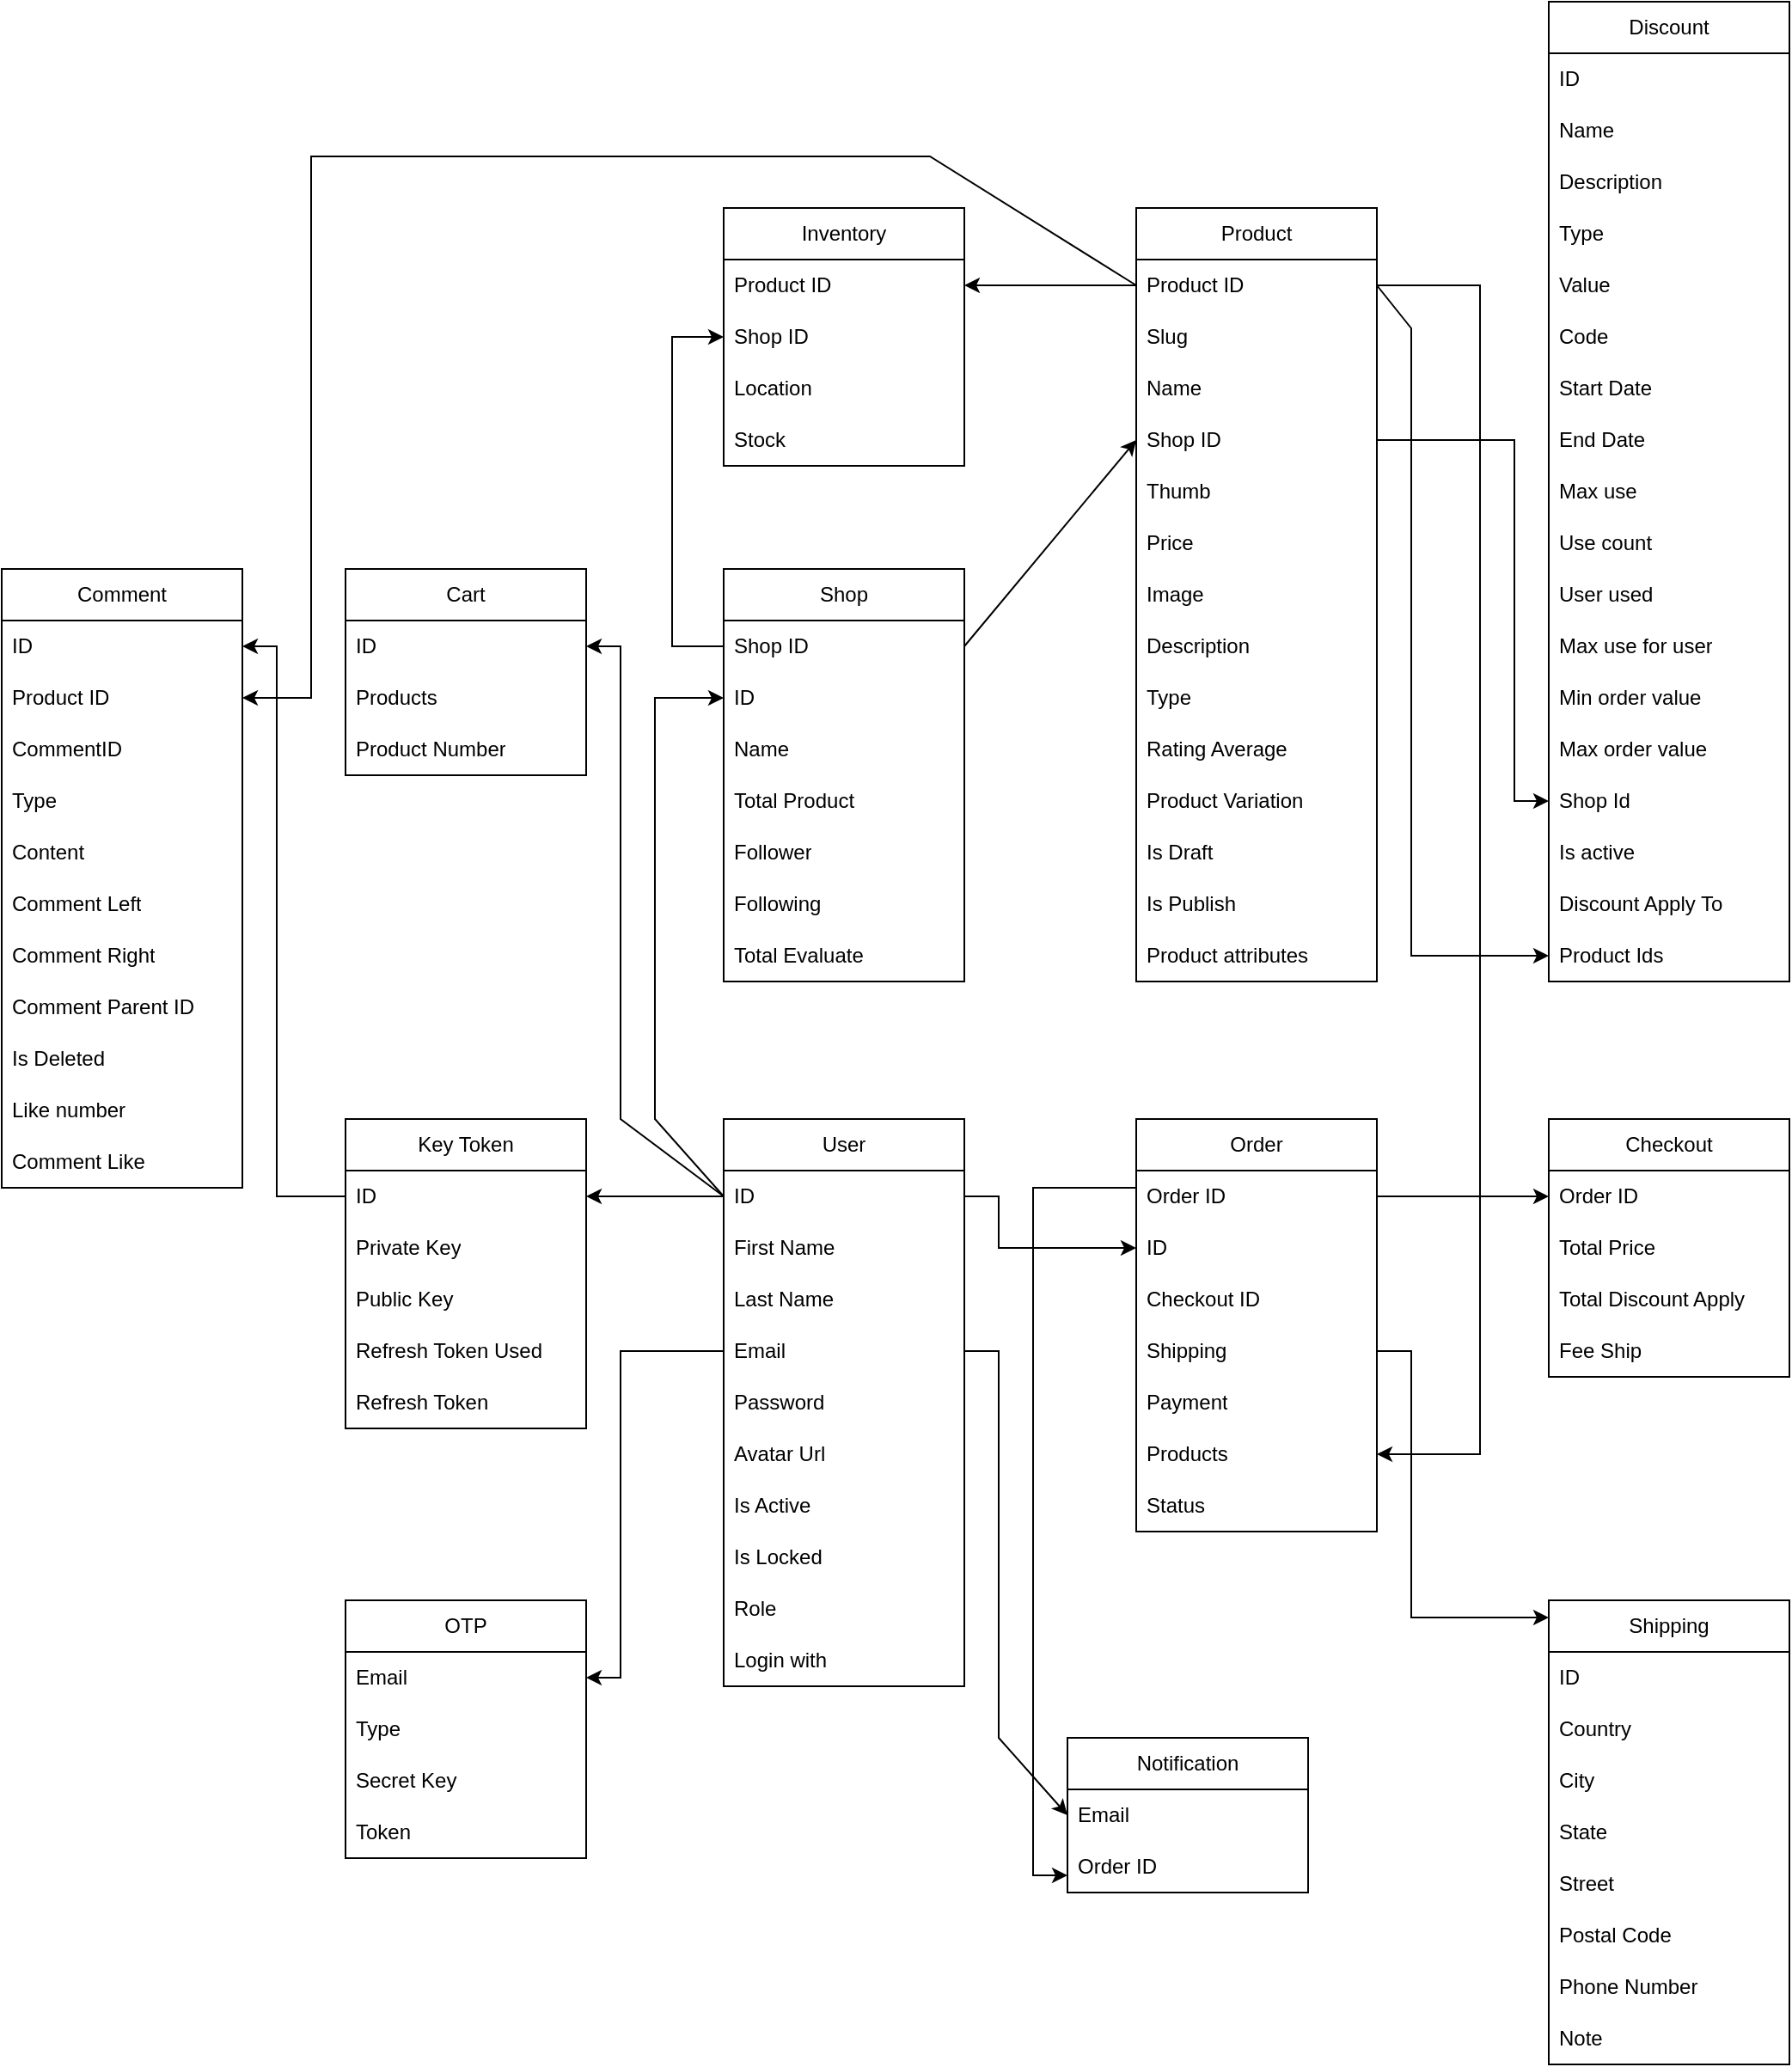 <mxfile version="21.6.9" type="github">
  <diagram name="Page-1" id="M_hGmnkSgsi9xznDHbb1">
    <mxGraphModel dx="1900" dy="1666" grid="1" gridSize="10" guides="1" tooltips="1" connect="1" arrows="1" fold="1" page="1" pageScale="1" pageWidth="850" pageHeight="1100" math="0" shadow="0">
      <root>
        <mxCell id="0" />
        <mxCell id="1" parent="0" />
        <mxCell id="zRqvdcfPMCtiTW_AI9Jo-5" value="User" style="swimlane;fontStyle=0;childLayout=stackLayout;horizontal=1;startSize=30;horizontalStack=0;resizeParent=1;resizeParentMax=0;resizeLast=0;collapsible=1;marginBottom=0;whiteSpace=wrap;html=1;" parent="1" vertex="1">
          <mxGeometry x="-400" y="40" width="140" height="330" as="geometry" />
        </mxCell>
        <mxCell id="zRqvdcfPMCtiTW_AI9Jo-6" value="ID" style="text;strokeColor=none;fillColor=none;align=left;verticalAlign=middle;spacingLeft=4;spacingRight=4;overflow=hidden;points=[[0,0.5],[1,0.5]];portConstraint=eastwest;rotatable=0;whiteSpace=wrap;html=1;" parent="zRqvdcfPMCtiTW_AI9Jo-5" vertex="1">
          <mxGeometry y="30" width="140" height="30" as="geometry" />
        </mxCell>
        <mxCell id="zRqvdcfPMCtiTW_AI9Jo-7" value="First Name" style="text;strokeColor=none;fillColor=none;align=left;verticalAlign=middle;spacingLeft=4;spacingRight=4;overflow=hidden;points=[[0,0.5],[1,0.5]];portConstraint=eastwest;rotatable=0;whiteSpace=wrap;html=1;" parent="zRqvdcfPMCtiTW_AI9Jo-5" vertex="1">
          <mxGeometry y="60" width="140" height="30" as="geometry" />
        </mxCell>
        <mxCell id="zRqvdcfPMCtiTW_AI9Jo-8" value="Last Name" style="text;strokeColor=none;fillColor=none;align=left;verticalAlign=middle;spacingLeft=4;spacingRight=4;overflow=hidden;points=[[0,0.5],[1,0.5]];portConstraint=eastwest;rotatable=0;whiteSpace=wrap;html=1;" parent="zRqvdcfPMCtiTW_AI9Jo-5" vertex="1">
          <mxGeometry y="90" width="140" height="30" as="geometry" />
        </mxCell>
        <mxCell id="zRqvdcfPMCtiTW_AI9Jo-9" value="Email" style="text;strokeColor=none;fillColor=none;align=left;verticalAlign=middle;spacingLeft=4;spacingRight=4;overflow=hidden;points=[[0,0.5],[1,0.5]];portConstraint=eastwest;rotatable=0;whiteSpace=wrap;html=1;" parent="zRqvdcfPMCtiTW_AI9Jo-5" vertex="1">
          <mxGeometry y="120" width="140" height="30" as="geometry" />
        </mxCell>
        <mxCell id="kxRxlLuLil_mMb2oelkj-1" value="Password" style="text;strokeColor=none;fillColor=none;align=left;verticalAlign=middle;spacingLeft=4;spacingRight=4;overflow=hidden;points=[[0,0.5],[1,0.5]];portConstraint=eastwest;rotatable=0;whiteSpace=wrap;html=1;" vertex="1" parent="zRqvdcfPMCtiTW_AI9Jo-5">
          <mxGeometry y="150" width="140" height="30" as="geometry" />
        </mxCell>
        <mxCell id="zRqvdcfPMCtiTW_AI9Jo-10" value="Avatar Url" style="text;strokeColor=none;fillColor=none;align=left;verticalAlign=middle;spacingLeft=4;spacingRight=4;overflow=hidden;points=[[0,0.5],[1,0.5]];portConstraint=eastwest;rotatable=0;whiteSpace=wrap;html=1;" parent="zRqvdcfPMCtiTW_AI9Jo-5" vertex="1">
          <mxGeometry y="180" width="140" height="30" as="geometry" />
        </mxCell>
        <mxCell id="zRqvdcfPMCtiTW_AI9Jo-11" value="Is Active" style="text;strokeColor=none;fillColor=none;align=left;verticalAlign=middle;spacingLeft=4;spacingRight=4;overflow=hidden;points=[[0,0.5],[1,0.5]];portConstraint=eastwest;rotatable=0;whiteSpace=wrap;html=1;" parent="zRqvdcfPMCtiTW_AI9Jo-5" vertex="1">
          <mxGeometry y="210" width="140" height="30" as="geometry" />
        </mxCell>
        <mxCell id="zRqvdcfPMCtiTW_AI9Jo-12" value="Is Locked" style="text;strokeColor=none;fillColor=none;align=left;verticalAlign=middle;spacingLeft=4;spacingRight=4;overflow=hidden;points=[[0,0.5],[1,0.5]];portConstraint=eastwest;rotatable=0;whiteSpace=wrap;html=1;" parent="zRqvdcfPMCtiTW_AI9Jo-5" vertex="1">
          <mxGeometry y="240" width="140" height="30" as="geometry" />
        </mxCell>
        <mxCell id="zRqvdcfPMCtiTW_AI9Jo-13" value="Role" style="text;strokeColor=none;fillColor=none;align=left;verticalAlign=middle;spacingLeft=4;spacingRight=4;overflow=hidden;points=[[0,0.5],[1,0.5]];portConstraint=eastwest;rotatable=0;whiteSpace=wrap;html=1;" parent="zRqvdcfPMCtiTW_AI9Jo-5" vertex="1">
          <mxGeometry y="270" width="140" height="30" as="geometry" />
        </mxCell>
        <mxCell id="zRqvdcfPMCtiTW_AI9Jo-14" value="Login with" style="text;strokeColor=none;fillColor=none;align=left;verticalAlign=middle;spacingLeft=4;spacingRight=4;overflow=hidden;points=[[0,0.5],[1,0.5]];portConstraint=eastwest;rotatable=0;whiteSpace=wrap;html=1;" parent="zRqvdcfPMCtiTW_AI9Jo-5" vertex="1">
          <mxGeometry y="300" width="140" height="30" as="geometry" />
        </mxCell>
        <mxCell id="zRqvdcfPMCtiTW_AI9Jo-16" value="Key Token" style="swimlane;fontStyle=0;childLayout=stackLayout;horizontal=1;startSize=30;horizontalStack=0;resizeParent=1;resizeParentMax=0;resizeLast=0;collapsible=1;marginBottom=0;whiteSpace=wrap;html=1;" parent="1" vertex="1">
          <mxGeometry x="-620" y="40" width="140" height="180" as="geometry" />
        </mxCell>
        <mxCell id="zRqvdcfPMCtiTW_AI9Jo-17" value="ID" style="text;strokeColor=none;fillColor=none;align=left;verticalAlign=middle;spacingLeft=4;spacingRight=4;overflow=hidden;points=[[0,0.5],[1,0.5]];portConstraint=eastwest;rotatable=0;whiteSpace=wrap;html=1;" parent="zRqvdcfPMCtiTW_AI9Jo-16" vertex="1">
          <mxGeometry y="30" width="140" height="30" as="geometry" />
        </mxCell>
        <mxCell id="zRqvdcfPMCtiTW_AI9Jo-18" value="Private Key" style="text;strokeColor=none;fillColor=none;align=left;verticalAlign=middle;spacingLeft=4;spacingRight=4;overflow=hidden;points=[[0,0.5],[1,0.5]];portConstraint=eastwest;rotatable=0;whiteSpace=wrap;html=1;" parent="zRqvdcfPMCtiTW_AI9Jo-16" vertex="1">
          <mxGeometry y="60" width="140" height="30" as="geometry" />
        </mxCell>
        <mxCell id="zRqvdcfPMCtiTW_AI9Jo-19" value="Public Key" style="text;strokeColor=none;fillColor=none;align=left;verticalAlign=middle;spacingLeft=4;spacingRight=4;overflow=hidden;points=[[0,0.5],[1,0.5]];portConstraint=eastwest;rotatable=0;whiteSpace=wrap;html=1;" parent="zRqvdcfPMCtiTW_AI9Jo-16" vertex="1">
          <mxGeometry y="90" width="140" height="30" as="geometry" />
        </mxCell>
        <mxCell id="zRqvdcfPMCtiTW_AI9Jo-20" value="Refresh Token Used" style="text;strokeColor=none;fillColor=none;align=left;verticalAlign=middle;spacingLeft=4;spacingRight=4;overflow=hidden;points=[[0,0.5],[1,0.5]];portConstraint=eastwest;rotatable=0;whiteSpace=wrap;html=1;" parent="zRqvdcfPMCtiTW_AI9Jo-16" vertex="1">
          <mxGeometry y="120" width="140" height="30" as="geometry" />
        </mxCell>
        <mxCell id="zRqvdcfPMCtiTW_AI9Jo-21" value="Refresh Token" style="text;strokeColor=none;fillColor=none;align=left;verticalAlign=middle;spacingLeft=4;spacingRight=4;overflow=hidden;points=[[0,0.5],[1,0.5]];portConstraint=eastwest;rotatable=0;whiteSpace=wrap;html=1;" parent="zRqvdcfPMCtiTW_AI9Jo-16" vertex="1">
          <mxGeometry y="150" width="140" height="30" as="geometry" />
        </mxCell>
        <mxCell id="zRqvdcfPMCtiTW_AI9Jo-22" value="OTP" style="swimlane;fontStyle=0;childLayout=stackLayout;horizontal=1;startSize=30;horizontalStack=0;resizeParent=1;resizeParentMax=0;resizeLast=0;collapsible=1;marginBottom=0;whiteSpace=wrap;html=1;" parent="1" vertex="1">
          <mxGeometry x="-620" y="320" width="140" height="150" as="geometry" />
        </mxCell>
        <mxCell id="zRqvdcfPMCtiTW_AI9Jo-23" value="Email" style="text;strokeColor=none;fillColor=none;align=left;verticalAlign=middle;spacingLeft=4;spacingRight=4;overflow=hidden;points=[[0,0.5],[1,0.5]];portConstraint=eastwest;rotatable=0;whiteSpace=wrap;html=1;" parent="zRqvdcfPMCtiTW_AI9Jo-22" vertex="1">
          <mxGeometry y="30" width="140" height="30" as="geometry" />
        </mxCell>
        <mxCell id="zRqvdcfPMCtiTW_AI9Jo-24" value="Type" style="text;strokeColor=none;fillColor=none;align=left;verticalAlign=middle;spacingLeft=4;spacingRight=4;overflow=hidden;points=[[0,0.5],[1,0.5]];portConstraint=eastwest;rotatable=0;whiteSpace=wrap;html=1;" parent="zRqvdcfPMCtiTW_AI9Jo-22" vertex="1">
          <mxGeometry y="60" width="140" height="30" as="geometry" />
        </mxCell>
        <mxCell id="zRqvdcfPMCtiTW_AI9Jo-25" value="Secret Key" style="text;strokeColor=none;fillColor=none;align=left;verticalAlign=middle;spacingLeft=4;spacingRight=4;overflow=hidden;points=[[0,0.5],[1,0.5]];portConstraint=eastwest;rotatable=0;whiteSpace=wrap;html=1;" parent="zRqvdcfPMCtiTW_AI9Jo-22" vertex="1">
          <mxGeometry y="90" width="140" height="30" as="geometry" />
        </mxCell>
        <mxCell id="zRqvdcfPMCtiTW_AI9Jo-26" value="Token" style="text;strokeColor=none;fillColor=none;align=left;verticalAlign=middle;spacingLeft=4;spacingRight=4;overflow=hidden;points=[[0,0.5],[1,0.5]];portConstraint=eastwest;rotatable=0;whiteSpace=wrap;html=1;" parent="zRqvdcfPMCtiTW_AI9Jo-22" vertex="1">
          <mxGeometry y="120" width="140" height="30" as="geometry" />
        </mxCell>
        <mxCell id="zRqvdcfPMCtiTW_AI9Jo-31" value="Shipping" style="swimlane;fontStyle=0;childLayout=stackLayout;horizontal=1;startSize=30;horizontalStack=0;resizeParent=1;resizeParentMax=0;resizeLast=0;collapsible=1;marginBottom=0;whiteSpace=wrap;html=1;" parent="1" vertex="1">
          <mxGeometry x="80" y="320" width="140" height="270" as="geometry" />
        </mxCell>
        <mxCell id="zRqvdcfPMCtiTW_AI9Jo-32" value="ID" style="text;strokeColor=none;fillColor=none;align=left;verticalAlign=middle;spacingLeft=4;spacingRight=4;overflow=hidden;points=[[0,0.5],[1,0.5]];portConstraint=eastwest;rotatable=0;whiteSpace=wrap;html=1;" parent="zRqvdcfPMCtiTW_AI9Jo-31" vertex="1">
          <mxGeometry y="30" width="140" height="30" as="geometry" />
        </mxCell>
        <mxCell id="zRqvdcfPMCtiTW_AI9Jo-33" value="Country" style="text;strokeColor=none;fillColor=none;align=left;verticalAlign=middle;spacingLeft=4;spacingRight=4;overflow=hidden;points=[[0,0.5],[1,0.5]];portConstraint=eastwest;rotatable=0;whiteSpace=wrap;html=1;" parent="zRqvdcfPMCtiTW_AI9Jo-31" vertex="1">
          <mxGeometry y="60" width="140" height="30" as="geometry" />
        </mxCell>
        <mxCell id="zRqvdcfPMCtiTW_AI9Jo-34" value="City" style="text;strokeColor=none;fillColor=none;align=left;verticalAlign=middle;spacingLeft=4;spacingRight=4;overflow=hidden;points=[[0,0.5],[1,0.5]];portConstraint=eastwest;rotatable=0;whiteSpace=wrap;html=1;" parent="zRqvdcfPMCtiTW_AI9Jo-31" vertex="1">
          <mxGeometry y="90" width="140" height="30" as="geometry" />
        </mxCell>
        <mxCell id="zRqvdcfPMCtiTW_AI9Jo-35" value="State" style="text;strokeColor=none;fillColor=none;align=left;verticalAlign=middle;spacingLeft=4;spacingRight=4;overflow=hidden;points=[[0,0.5],[1,0.5]];portConstraint=eastwest;rotatable=0;whiteSpace=wrap;html=1;" parent="zRqvdcfPMCtiTW_AI9Jo-31" vertex="1">
          <mxGeometry y="120" width="140" height="30" as="geometry" />
        </mxCell>
        <mxCell id="zRqvdcfPMCtiTW_AI9Jo-36" value="Street" style="text;strokeColor=none;fillColor=none;align=left;verticalAlign=middle;spacingLeft=4;spacingRight=4;overflow=hidden;points=[[0,0.5],[1,0.5]];portConstraint=eastwest;rotatable=0;whiteSpace=wrap;html=1;" parent="zRqvdcfPMCtiTW_AI9Jo-31" vertex="1">
          <mxGeometry y="150" width="140" height="30" as="geometry" />
        </mxCell>
        <mxCell id="zRqvdcfPMCtiTW_AI9Jo-37" value="Postal Code" style="text;strokeColor=none;fillColor=none;align=left;verticalAlign=middle;spacingLeft=4;spacingRight=4;overflow=hidden;points=[[0,0.5],[1,0.5]];portConstraint=eastwest;rotatable=0;whiteSpace=wrap;html=1;" parent="zRqvdcfPMCtiTW_AI9Jo-31" vertex="1">
          <mxGeometry y="180" width="140" height="30" as="geometry" />
        </mxCell>
        <mxCell id="o-g9ZmDXtPHxL7XBm5ao-34" value="Phone Number" style="text;strokeColor=none;fillColor=none;align=left;verticalAlign=middle;spacingLeft=4;spacingRight=4;overflow=hidden;points=[[0,0.5],[1,0.5]];portConstraint=eastwest;rotatable=0;whiteSpace=wrap;html=1;" parent="zRqvdcfPMCtiTW_AI9Jo-31" vertex="1">
          <mxGeometry y="210" width="140" height="30" as="geometry" />
        </mxCell>
        <mxCell id="o-g9ZmDXtPHxL7XBm5ao-35" value="Note" style="text;strokeColor=none;fillColor=none;align=left;verticalAlign=middle;spacingLeft=4;spacingRight=4;overflow=hidden;points=[[0,0.5],[1,0.5]];portConstraint=eastwest;rotatable=0;whiteSpace=wrap;html=1;" parent="zRqvdcfPMCtiTW_AI9Jo-31" vertex="1">
          <mxGeometry y="240" width="140" height="30" as="geometry" />
        </mxCell>
        <mxCell id="zRqvdcfPMCtiTW_AI9Jo-38" value="Product" style="swimlane;fontStyle=0;childLayout=stackLayout;horizontal=1;startSize=30;horizontalStack=0;resizeParent=1;resizeParentMax=0;resizeLast=0;collapsible=1;marginBottom=0;whiteSpace=wrap;html=1;" parent="1" vertex="1">
          <mxGeometry x="-160" y="-490" width="140" height="450" as="geometry" />
        </mxCell>
        <mxCell id="zRqvdcfPMCtiTW_AI9Jo-55" value="Product ID" style="text;strokeColor=none;fillColor=none;align=left;verticalAlign=middle;spacingLeft=4;spacingRight=4;overflow=hidden;points=[[0,0.5],[1,0.5]];portConstraint=eastwest;rotatable=0;whiteSpace=wrap;html=1;" parent="zRqvdcfPMCtiTW_AI9Jo-38" vertex="1">
          <mxGeometry y="30" width="140" height="30" as="geometry" />
        </mxCell>
        <mxCell id="zRqvdcfPMCtiTW_AI9Jo-41" value="Slug" style="text;strokeColor=none;fillColor=none;align=left;verticalAlign=middle;spacingLeft=4;spacingRight=4;overflow=hidden;points=[[0,0.5],[1,0.5]];portConstraint=eastwest;rotatable=0;whiteSpace=wrap;html=1;" parent="zRqvdcfPMCtiTW_AI9Jo-38" vertex="1">
          <mxGeometry y="60" width="140" height="30" as="geometry" />
        </mxCell>
        <mxCell id="zRqvdcfPMCtiTW_AI9Jo-39" value="Name" style="text;strokeColor=none;fillColor=none;align=left;verticalAlign=middle;spacingLeft=4;spacingRight=4;overflow=hidden;points=[[0,0.5],[1,0.5]];portConstraint=eastwest;rotatable=0;whiteSpace=wrap;html=1;" parent="zRqvdcfPMCtiTW_AI9Jo-38" vertex="1">
          <mxGeometry y="90" width="140" height="30" as="geometry" />
        </mxCell>
        <mxCell id="zRqvdcfPMCtiTW_AI9Jo-45" value="Shop ID" style="text;strokeColor=none;fillColor=none;align=left;verticalAlign=middle;spacingLeft=4;spacingRight=4;overflow=hidden;points=[[0,0.5],[1,0.5]];portConstraint=eastwest;rotatable=0;whiteSpace=wrap;html=1;" parent="zRqvdcfPMCtiTW_AI9Jo-38" vertex="1">
          <mxGeometry y="120" width="140" height="30" as="geometry" />
        </mxCell>
        <mxCell id="zRqvdcfPMCtiTW_AI9Jo-40" value="Thumb" style="text;strokeColor=none;fillColor=none;align=left;verticalAlign=middle;spacingLeft=4;spacingRight=4;overflow=hidden;points=[[0,0.5],[1,0.5]];portConstraint=eastwest;rotatable=0;whiteSpace=wrap;html=1;" parent="zRqvdcfPMCtiTW_AI9Jo-38" vertex="1">
          <mxGeometry y="150" width="140" height="30" as="geometry" />
        </mxCell>
        <mxCell id="zRqvdcfPMCtiTW_AI9Jo-43" value="Price" style="text;strokeColor=none;fillColor=none;align=left;verticalAlign=middle;spacingLeft=4;spacingRight=4;overflow=hidden;points=[[0,0.5],[1,0.5]];portConstraint=eastwest;rotatable=0;whiteSpace=wrap;html=1;" parent="zRqvdcfPMCtiTW_AI9Jo-38" vertex="1">
          <mxGeometry y="180" width="140" height="30" as="geometry" />
        </mxCell>
        <mxCell id="zRqvdcfPMCtiTW_AI9Jo-49" value="Image" style="text;strokeColor=none;fillColor=none;align=left;verticalAlign=middle;spacingLeft=4;spacingRight=4;overflow=hidden;points=[[0,0.5],[1,0.5]];portConstraint=eastwest;rotatable=0;whiteSpace=wrap;html=1;" parent="zRqvdcfPMCtiTW_AI9Jo-38" vertex="1">
          <mxGeometry y="210" width="140" height="30" as="geometry" />
        </mxCell>
        <mxCell id="zRqvdcfPMCtiTW_AI9Jo-42" value="Description" style="text;strokeColor=none;fillColor=none;align=left;verticalAlign=middle;spacingLeft=4;spacingRight=4;overflow=hidden;points=[[0,0.5],[1,0.5]];portConstraint=eastwest;rotatable=0;whiteSpace=wrap;html=1;" parent="zRqvdcfPMCtiTW_AI9Jo-38" vertex="1">
          <mxGeometry y="240" width="140" height="30" as="geometry" />
        </mxCell>
        <mxCell id="zRqvdcfPMCtiTW_AI9Jo-50" value="Type" style="text;strokeColor=none;fillColor=none;align=left;verticalAlign=middle;spacingLeft=4;spacingRight=4;overflow=hidden;points=[[0,0.5],[1,0.5]];portConstraint=eastwest;rotatable=0;whiteSpace=wrap;html=1;" parent="zRqvdcfPMCtiTW_AI9Jo-38" vertex="1">
          <mxGeometry y="270" width="140" height="30" as="geometry" />
        </mxCell>
        <mxCell id="zRqvdcfPMCtiTW_AI9Jo-44" value="Rating Average" style="text;strokeColor=none;fillColor=none;align=left;verticalAlign=middle;spacingLeft=4;spacingRight=4;overflow=hidden;points=[[0,0.5],[1,0.5]];portConstraint=eastwest;rotatable=0;whiteSpace=wrap;html=1;" parent="zRqvdcfPMCtiTW_AI9Jo-38" vertex="1">
          <mxGeometry y="300" width="140" height="30" as="geometry" />
        </mxCell>
        <mxCell id="zRqvdcfPMCtiTW_AI9Jo-46" value="Product Variation" style="text;strokeColor=none;fillColor=none;align=left;verticalAlign=middle;spacingLeft=4;spacingRight=4;overflow=hidden;points=[[0,0.5],[1,0.5]];portConstraint=eastwest;rotatable=0;whiteSpace=wrap;html=1;" parent="zRqvdcfPMCtiTW_AI9Jo-38" vertex="1">
          <mxGeometry y="330" width="140" height="30" as="geometry" />
        </mxCell>
        <mxCell id="zRqvdcfPMCtiTW_AI9Jo-47" value="Is Draft" style="text;strokeColor=none;fillColor=none;align=left;verticalAlign=middle;spacingLeft=4;spacingRight=4;overflow=hidden;points=[[0,0.5],[1,0.5]];portConstraint=eastwest;rotatable=0;whiteSpace=wrap;html=1;" parent="zRqvdcfPMCtiTW_AI9Jo-38" vertex="1">
          <mxGeometry y="360" width="140" height="30" as="geometry" />
        </mxCell>
        <mxCell id="zRqvdcfPMCtiTW_AI9Jo-48" value="Is Publish" style="text;strokeColor=none;fillColor=none;align=left;verticalAlign=middle;spacingLeft=4;spacingRight=4;overflow=hidden;points=[[0,0.5],[1,0.5]];portConstraint=eastwest;rotatable=0;whiteSpace=wrap;html=1;" parent="zRqvdcfPMCtiTW_AI9Jo-38" vertex="1">
          <mxGeometry y="390" width="140" height="30" as="geometry" />
        </mxCell>
        <mxCell id="zRqvdcfPMCtiTW_AI9Jo-71" value="Product attributes" style="text;strokeColor=none;fillColor=none;align=left;verticalAlign=middle;spacingLeft=4;spacingRight=4;overflow=hidden;points=[[0,0.5],[1,0.5]];portConstraint=eastwest;rotatable=0;whiteSpace=wrap;html=1;" parent="zRqvdcfPMCtiTW_AI9Jo-38" vertex="1">
          <mxGeometry y="420" width="140" height="30" as="geometry" />
        </mxCell>
        <mxCell id="zRqvdcfPMCtiTW_AI9Jo-51" value="Discount" style="swimlane;fontStyle=0;childLayout=stackLayout;horizontal=1;startSize=30;horizontalStack=0;resizeParent=1;resizeParentMax=0;resizeLast=0;collapsible=1;marginBottom=0;whiteSpace=wrap;html=1;" parent="1" vertex="1">
          <mxGeometry x="80" y="-610" width="140" height="570" as="geometry" />
        </mxCell>
        <mxCell id="zRqvdcfPMCtiTW_AI9Jo-52" value="ID" style="text;strokeColor=none;fillColor=none;align=left;verticalAlign=middle;spacingLeft=4;spacingRight=4;overflow=hidden;points=[[0,0.5],[1,0.5]];portConstraint=eastwest;rotatable=0;whiteSpace=wrap;html=1;" parent="zRqvdcfPMCtiTW_AI9Jo-51" vertex="1">
          <mxGeometry y="30" width="140" height="30" as="geometry" />
        </mxCell>
        <mxCell id="zRqvdcfPMCtiTW_AI9Jo-53" value="Name" style="text;strokeColor=none;fillColor=none;align=left;verticalAlign=middle;spacingLeft=4;spacingRight=4;overflow=hidden;points=[[0,0.5],[1,0.5]];portConstraint=eastwest;rotatable=0;whiteSpace=wrap;html=1;" parent="zRqvdcfPMCtiTW_AI9Jo-51" vertex="1">
          <mxGeometry y="60" width="140" height="30" as="geometry" />
        </mxCell>
        <mxCell id="zRqvdcfPMCtiTW_AI9Jo-54" value="Description" style="text;strokeColor=none;fillColor=none;align=left;verticalAlign=middle;spacingLeft=4;spacingRight=4;overflow=hidden;points=[[0,0.5],[1,0.5]];portConstraint=eastwest;rotatable=0;whiteSpace=wrap;html=1;" parent="zRqvdcfPMCtiTW_AI9Jo-51" vertex="1">
          <mxGeometry y="90" width="140" height="30" as="geometry" />
        </mxCell>
        <mxCell id="zRqvdcfPMCtiTW_AI9Jo-56" value="Type" style="text;strokeColor=none;fillColor=none;align=left;verticalAlign=middle;spacingLeft=4;spacingRight=4;overflow=hidden;points=[[0,0.5],[1,0.5]];portConstraint=eastwest;rotatable=0;whiteSpace=wrap;html=1;" parent="zRqvdcfPMCtiTW_AI9Jo-51" vertex="1">
          <mxGeometry y="120" width="140" height="30" as="geometry" />
        </mxCell>
        <mxCell id="zRqvdcfPMCtiTW_AI9Jo-57" value="Value" style="text;strokeColor=none;fillColor=none;align=left;verticalAlign=middle;spacingLeft=4;spacingRight=4;overflow=hidden;points=[[0,0.5],[1,0.5]];portConstraint=eastwest;rotatable=0;whiteSpace=wrap;html=1;" parent="zRqvdcfPMCtiTW_AI9Jo-51" vertex="1">
          <mxGeometry y="150" width="140" height="30" as="geometry" />
        </mxCell>
        <mxCell id="zRqvdcfPMCtiTW_AI9Jo-58" value="Code" style="text;strokeColor=none;fillColor=none;align=left;verticalAlign=middle;spacingLeft=4;spacingRight=4;overflow=hidden;points=[[0,0.5],[1,0.5]];portConstraint=eastwest;rotatable=0;whiteSpace=wrap;html=1;" parent="zRqvdcfPMCtiTW_AI9Jo-51" vertex="1">
          <mxGeometry y="180" width="140" height="30" as="geometry" />
        </mxCell>
        <mxCell id="zRqvdcfPMCtiTW_AI9Jo-59" value="Start Date" style="text;strokeColor=none;fillColor=none;align=left;verticalAlign=middle;spacingLeft=4;spacingRight=4;overflow=hidden;points=[[0,0.5],[1,0.5]];portConstraint=eastwest;rotatable=0;whiteSpace=wrap;html=1;" parent="zRqvdcfPMCtiTW_AI9Jo-51" vertex="1">
          <mxGeometry y="210" width="140" height="30" as="geometry" />
        </mxCell>
        <mxCell id="zRqvdcfPMCtiTW_AI9Jo-60" value="End Date" style="text;strokeColor=none;fillColor=none;align=left;verticalAlign=middle;spacingLeft=4;spacingRight=4;overflow=hidden;points=[[0,0.5],[1,0.5]];portConstraint=eastwest;rotatable=0;whiteSpace=wrap;html=1;" parent="zRqvdcfPMCtiTW_AI9Jo-51" vertex="1">
          <mxGeometry y="240" width="140" height="30" as="geometry" />
        </mxCell>
        <mxCell id="zRqvdcfPMCtiTW_AI9Jo-61" value="Max use" style="text;strokeColor=none;fillColor=none;align=left;verticalAlign=middle;spacingLeft=4;spacingRight=4;overflow=hidden;points=[[0,0.5],[1,0.5]];portConstraint=eastwest;rotatable=0;whiteSpace=wrap;html=1;" parent="zRqvdcfPMCtiTW_AI9Jo-51" vertex="1">
          <mxGeometry y="270" width="140" height="30" as="geometry" />
        </mxCell>
        <mxCell id="zRqvdcfPMCtiTW_AI9Jo-62" value="Use count" style="text;strokeColor=none;fillColor=none;align=left;verticalAlign=middle;spacingLeft=4;spacingRight=4;overflow=hidden;points=[[0,0.5],[1,0.5]];portConstraint=eastwest;rotatable=0;whiteSpace=wrap;html=1;" parent="zRqvdcfPMCtiTW_AI9Jo-51" vertex="1">
          <mxGeometry y="300" width="140" height="30" as="geometry" />
        </mxCell>
        <mxCell id="zRqvdcfPMCtiTW_AI9Jo-63" value="User used" style="text;strokeColor=none;fillColor=none;align=left;verticalAlign=middle;spacingLeft=4;spacingRight=4;overflow=hidden;points=[[0,0.5],[1,0.5]];portConstraint=eastwest;rotatable=0;whiteSpace=wrap;html=1;" parent="zRqvdcfPMCtiTW_AI9Jo-51" vertex="1">
          <mxGeometry y="330" width="140" height="30" as="geometry" />
        </mxCell>
        <mxCell id="zRqvdcfPMCtiTW_AI9Jo-64" value="Max use for user" style="text;strokeColor=none;fillColor=none;align=left;verticalAlign=middle;spacingLeft=4;spacingRight=4;overflow=hidden;points=[[0,0.5],[1,0.5]];portConstraint=eastwest;rotatable=0;whiteSpace=wrap;html=1;" parent="zRqvdcfPMCtiTW_AI9Jo-51" vertex="1">
          <mxGeometry y="360" width="140" height="30" as="geometry" />
        </mxCell>
        <mxCell id="zRqvdcfPMCtiTW_AI9Jo-65" value="Min order value" style="text;strokeColor=none;fillColor=none;align=left;verticalAlign=middle;spacingLeft=4;spacingRight=4;overflow=hidden;points=[[0,0.5],[1,0.5]];portConstraint=eastwest;rotatable=0;whiteSpace=wrap;html=1;" parent="zRqvdcfPMCtiTW_AI9Jo-51" vertex="1">
          <mxGeometry y="390" width="140" height="30" as="geometry" />
        </mxCell>
        <mxCell id="zRqvdcfPMCtiTW_AI9Jo-66" value="Max order value" style="text;strokeColor=none;fillColor=none;align=left;verticalAlign=middle;spacingLeft=4;spacingRight=4;overflow=hidden;points=[[0,0.5],[1,0.5]];portConstraint=eastwest;rotatable=0;whiteSpace=wrap;html=1;" parent="zRqvdcfPMCtiTW_AI9Jo-51" vertex="1">
          <mxGeometry y="420" width="140" height="30" as="geometry" />
        </mxCell>
        <mxCell id="zRqvdcfPMCtiTW_AI9Jo-67" value="Shop Id" style="text;strokeColor=none;fillColor=none;align=left;verticalAlign=middle;spacingLeft=4;spacingRight=4;overflow=hidden;points=[[0,0.5],[1,0.5]];portConstraint=eastwest;rotatable=0;whiteSpace=wrap;html=1;" parent="zRqvdcfPMCtiTW_AI9Jo-51" vertex="1">
          <mxGeometry y="450" width="140" height="30" as="geometry" />
        </mxCell>
        <mxCell id="zRqvdcfPMCtiTW_AI9Jo-68" value="Is active" style="text;strokeColor=none;fillColor=none;align=left;verticalAlign=middle;spacingLeft=4;spacingRight=4;overflow=hidden;points=[[0,0.5],[1,0.5]];portConstraint=eastwest;rotatable=0;whiteSpace=wrap;html=1;" parent="zRqvdcfPMCtiTW_AI9Jo-51" vertex="1">
          <mxGeometry y="480" width="140" height="30" as="geometry" />
        </mxCell>
        <mxCell id="zRqvdcfPMCtiTW_AI9Jo-69" value="Discount Apply To" style="text;strokeColor=none;fillColor=none;align=left;verticalAlign=middle;spacingLeft=4;spacingRight=4;overflow=hidden;points=[[0,0.5],[1,0.5]];portConstraint=eastwest;rotatable=0;whiteSpace=wrap;html=1;" parent="zRqvdcfPMCtiTW_AI9Jo-51" vertex="1">
          <mxGeometry y="510" width="140" height="30" as="geometry" />
        </mxCell>
        <mxCell id="zRqvdcfPMCtiTW_AI9Jo-70" value="Product Ids" style="text;strokeColor=none;fillColor=none;align=left;verticalAlign=middle;spacingLeft=4;spacingRight=4;overflow=hidden;points=[[0,0.5],[1,0.5]];portConstraint=eastwest;rotatable=0;whiteSpace=wrap;html=1;" parent="zRqvdcfPMCtiTW_AI9Jo-51" vertex="1">
          <mxGeometry y="540" width="140" height="30" as="geometry" />
        </mxCell>
        <mxCell id="zRqvdcfPMCtiTW_AI9Jo-72" value="Shop" style="swimlane;fontStyle=0;childLayout=stackLayout;horizontal=1;startSize=30;horizontalStack=0;resizeParent=1;resizeParentMax=0;resizeLast=0;collapsible=1;marginBottom=0;whiteSpace=wrap;html=1;" parent="1" vertex="1">
          <mxGeometry x="-400" y="-280" width="140" height="240" as="geometry" />
        </mxCell>
        <mxCell id="zRqvdcfPMCtiTW_AI9Jo-75" value="Shop ID" style="text;strokeColor=none;fillColor=none;align=left;verticalAlign=middle;spacingLeft=4;spacingRight=4;overflow=hidden;points=[[0,0.5],[1,0.5]];portConstraint=eastwest;rotatable=0;whiteSpace=wrap;html=1;" parent="zRqvdcfPMCtiTW_AI9Jo-72" vertex="1">
          <mxGeometry y="30" width="140" height="30" as="geometry" />
        </mxCell>
        <mxCell id="zRqvdcfPMCtiTW_AI9Jo-73" value="ID" style="text;strokeColor=none;fillColor=none;align=left;verticalAlign=middle;spacingLeft=4;spacingRight=4;overflow=hidden;points=[[0,0.5],[1,0.5]];portConstraint=eastwest;rotatable=0;whiteSpace=wrap;html=1;" parent="zRqvdcfPMCtiTW_AI9Jo-72" vertex="1">
          <mxGeometry y="60" width="140" height="30" as="geometry" />
        </mxCell>
        <mxCell id="zRqvdcfPMCtiTW_AI9Jo-74" value="Name" style="text;strokeColor=none;fillColor=none;align=left;verticalAlign=middle;spacingLeft=4;spacingRight=4;overflow=hidden;points=[[0,0.5],[1,0.5]];portConstraint=eastwest;rotatable=0;whiteSpace=wrap;html=1;" parent="zRqvdcfPMCtiTW_AI9Jo-72" vertex="1">
          <mxGeometry y="90" width="140" height="30" as="geometry" />
        </mxCell>
        <mxCell id="zRqvdcfPMCtiTW_AI9Jo-76" value="Total Product" style="text;strokeColor=none;fillColor=none;align=left;verticalAlign=middle;spacingLeft=4;spacingRight=4;overflow=hidden;points=[[0,0.5],[1,0.5]];portConstraint=eastwest;rotatable=0;whiteSpace=wrap;html=1;" parent="zRqvdcfPMCtiTW_AI9Jo-72" vertex="1">
          <mxGeometry y="120" width="140" height="30" as="geometry" />
        </mxCell>
        <mxCell id="zRqvdcfPMCtiTW_AI9Jo-77" value="Follower" style="text;strokeColor=none;fillColor=none;align=left;verticalAlign=middle;spacingLeft=4;spacingRight=4;overflow=hidden;points=[[0,0.5],[1,0.5]];portConstraint=eastwest;rotatable=0;whiteSpace=wrap;html=1;" parent="zRqvdcfPMCtiTW_AI9Jo-72" vertex="1">
          <mxGeometry y="150" width="140" height="30" as="geometry" />
        </mxCell>
        <mxCell id="zRqvdcfPMCtiTW_AI9Jo-78" value="Following" style="text;strokeColor=none;fillColor=none;align=left;verticalAlign=middle;spacingLeft=4;spacingRight=4;overflow=hidden;points=[[0,0.5],[1,0.5]];portConstraint=eastwest;rotatable=0;whiteSpace=wrap;html=1;" parent="zRqvdcfPMCtiTW_AI9Jo-72" vertex="1">
          <mxGeometry y="180" width="140" height="30" as="geometry" />
        </mxCell>
        <mxCell id="zRqvdcfPMCtiTW_AI9Jo-79" value="Total Evaluate" style="text;strokeColor=none;fillColor=none;align=left;verticalAlign=middle;spacingLeft=4;spacingRight=4;overflow=hidden;points=[[0,0.5],[1,0.5]];portConstraint=eastwest;rotatable=0;whiteSpace=wrap;html=1;" parent="zRqvdcfPMCtiTW_AI9Jo-72" vertex="1">
          <mxGeometry y="210" width="140" height="30" as="geometry" />
        </mxCell>
        <mxCell id="zRqvdcfPMCtiTW_AI9Jo-80" value="Order" style="swimlane;fontStyle=0;childLayout=stackLayout;horizontal=1;startSize=30;horizontalStack=0;resizeParent=1;resizeParentMax=0;resizeLast=0;collapsible=1;marginBottom=0;whiteSpace=wrap;html=1;" parent="1" vertex="1">
          <mxGeometry x="-160" y="40" width="140" height="240" as="geometry" />
        </mxCell>
        <mxCell id="zRqvdcfPMCtiTW_AI9Jo-81" value="Order ID" style="text;strokeColor=none;fillColor=none;align=left;verticalAlign=middle;spacingLeft=4;spacingRight=4;overflow=hidden;points=[[0,0.5],[1,0.5]];portConstraint=eastwest;rotatable=0;whiteSpace=wrap;html=1;" parent="zRqvdcfPMCtiTW_AI9Jo-80" vertex="1">
          <mxGeometry y="30" width="140" height="30" as="geometry" />
        </mxCell>
        <mxCell id="zRqvdcfPMCtiTW_AI9Jo-108" value="ID" style="text;strokeColor=none;fillColor=none;align=left;verticalAlign=middle;spacingLeft=4;spacingRight=4;overflow=hidden;points=[[0,0.5],[1,0.5]];portConstraint=eastwest;rotatable=0;whiteSpace=wrap;html=1;" parent="zRqvdcfPMCtiTW_AI9Jo-80" vertex="1">
          <mxGeometry y="60" width="140" height="30" as="geometry" />
        </mxCell>
        <mxCell id="zRqvdcfPMCtiTW_AI9Jo-82" value="Checkout ID" style="text;strokeColor=none;fillColor=none;align=left;verticalAlign=middle;spacingLeft=4;spacingRight=4;overflow=hidden;points=[[0,0.5],[1,0.5]];portConstraint=eastwest;rotatable=0;whiteSpace=wrap;html=1;" parent="zRqvdcfPMCtiTW_AI9Jo-80" vertex="1">
          <mxGeometry y="90" width="140" height="30" as="geometry" />
        </mxCell>
        <mxCell id="zRqvdcfPMCtiTW_AI9Jo-83" value="Shipping" style="text;strokeColor=none;fillColor=none;align=left;verticalAlign=middle;spacingLeft=4;spacingRight=4;overflow=hidden;points=[[0,0.5],[1,0.5]];portConstraint=eastwest;rotatable=0;whiteSpace=wrap;html=1;" parent="zRqvdcfPMCtiTW_AI9Jo-80" vertex="1">
          <mxGeometry y="120" width="140" height="30" as="geometry" />
        </mxCell>
        <mxCell id="zRqvdcfPMCtiTW_AI9Jo-84" value="Payment" style="text;strokeColor=none;fillColor=none;align=left;verticalAlign=middle;spacingLeft=4;spacingRight=4;overflow=hidden;points=[[0,0.5],[1,0.5]];portConstraint=eastwest;rotatable=0;whiteSpace=wrap;html=1;" parent="zRqvdcfPMCtiTW_AI9Jo-80" vertex="1">
          <mxGeometry y="150" width="140" height="30" as="geometry" />
        </mxCell>
        <mxCell id="zRqvdcfPMCtiTW_AI9Jo-85" value="Products" style="text;strokeColor=none;fillColor=none;align=left;verticalAlign=middle;spacingLeft=4;spacingRight=4;overflow=hidden;points=[[0,0.5],[1,0.5]];portConstraint=eastwest;rotatable=0;whiteSpace=wrap;html=1;" parent="zRqvdcfPMCtiTW_AI9Jo-80" vertex="1">
          <mxGeometry y="180" width="140" height="30" as="geometry" />
        </mxCell>
        <mxCell id="zRqvdcfPMCtiTW_AI9Jo-86" value="Status" style="text;strokeColor=none;fillColor=none;align=left;verticalAlign=middle;spacingLeft=4;spacingRight=4;overflow=hidden;points=[[0,0.5],[1,0.5]];portConstraint=eastwest;rotatable=0;whiteSpace=wrap;html=1;" parent="zRqvdcfPMCtiTW_AI9Jo-80" vertex="1">
          <mxGeometry y="210" width="140" height="30" as="geometry" />
        </mxCell>
        <mxCell id="zRqvdcfPMCtiTW_AI9Jo-87" value="Checkout" style="swimlane;fontStyle=0;childLayout=stackLayout;horizontal=1;startSize=30;horizontalStack=0;resizeParent=1;resizeParentMax=0;resizeLast=0;collapsible=1;marginBottom=0;whiteSpace=wrap;html=1;" parent="1" vertex="1">
          <mxGeometry x="80" y="40" width="140" height="150" as="geometry" />
        </mxCell>
        <mxCell id="zRqvdcfPMCtiTW_AI9Jo-88" value="Order ID" style="text;strokeColor=none;fillColor=none;align=left;verticalAlign=middle;spacingLeft=4;spacingRight=4;overflow=hidden;points=[[0,0.5],[1,0.5]];portConstraint=eastwest;rotatable=0;whiteSpace=wrap;html=1;" parent="zRqvdcfPMCtiTW_AI9Jo-87" vertex="1">
          <mxGeometry y="30" width="140" height="30" as="geometry" />
        </mxCell>
        <mxCell id="zRqvdcfPMCtiTW_AI9Jo-89" value="Total Price" style="text;strokeColor=none;fillColor=none;align=left;verticalAlign=middle;spacingLeft=4;spacingRight=4;overflow=hidden;points=[[0,0.5],[1,0.5]];portConstraint=eastwest;rotatable=0;whiteSpace=wrap;html=1;" parent="zRqvdcfPMCtiTW_AI9Jo-87" vertex="1">
          <mxGeometry y="60" width="140" height="30" as="geometry" />
        </mxCell>
        <mxCell id="zRqvdcfPMCtiTW_AI9Jo-90" value="Total Discount Apply" style="text;strokeColor=none;fillColor=none;align=left;verticalAlign=middle;spacingLeft=4;spacingRight=4;overflow=hidden;points=[[0,0.5],[1,0.5]];portConstraint=eastwest;rotatable=0;whiteSpace=wrap;html=1;" parent="zRqvdcfPMCtiTW_AI9Jo-87" vertex="1">
          <mxGeometry y="90" width="140" height="30" as="geometry" />
        </mxCell>
        <mxCell id="zRqvdcfPMCtiTW_AI9Jo-91" value="Fee Ship" style="text;strokeColor=none;fillColor=none;align=left;verticalAlign=middle;spacingLeft=4;spacingRight=4;overflow=hidden;points=[[0,0.5],[1,0.5]];portConstraint=eastwest;rotatable=0;whiteSpace=wrap;html=1;" parent="zRqvdcfPMCtiTW_AI9Jo-87" vertex="1">
          <mxGeometry y="120" width="140" height="30" as="geometry" />
        </mxCell>
        <mxCell id="zRqvdcfPMCtiTW_AI9Jo-104" value="Inventory" style="swimlane;fontStyle=0;childLayout=stackLayout;horizontal=1;startSize=30;horizontalStack=0;resizeParent=1;resizeParentMax=0;resizeLast=0;collapsible=1;marginBottom=0;whiteSpace=wrap;html=1;" parent="1" vertex="1">
          <mxGeometry x="-400" y="-490" width="140" height="150" as="geometry" />
        </mxCell>
        <mxCell id="zRqvdcfPMCtiTW_AI9Jo-105" value="Product ID" style="text;strokeColor=none;fillColor=none;align=left;verticalAlign=middle;spacingLeft=4;spacingRight=4;overflow=hidden;points=[[0,0.5],[1,0.5]];portConstraint=eastwest;rotatable=0;whiteSpace=wrap;html=1;" parent="zRqvdcfPMCtiTW_AI9Jo-104" vertex="1">
          <mxGeometry y="30" width="140" height="30" as="geometry" />
        </mxCell>
        <mxCell id="zRqvdcfPMCtiTW_AI9Jo-106" value="Shop ID" style="text;strokeColor=none;fillColor=none;align=left;verticalAlign=middle;spacingLeft=4;spacingRight=4;overflow=hidden;points=[[0,0.5],[1,0.5]];portConstraint=eastwest;rotatable=0;whiteSpace=wrap;html=1;" parent="zRqvdcfPMCtiTW_AI9Jo-104" vertex="1">
          <mxGeometry y="60" width="140" height="30" as="geometry" />
        </mxCell>
        <mxCell id="zRqvdcfPMCtiTW_AI9Jo-107" value="Location" style="text;strokeColor=none;fillColor=none;align=left;verticalAlign=middle;spacingLeft=4;spacingRight=4;overflow=hidden;points=[[0,0.5],[1,0.5]];portConstraint=eastwest;rotatable=0;whiteSpace=wrap;html=1;" parent="zRqvdcfPMCtiTW_AI9Jo-104" vertex="1">
          <mxGeometry y="90" width="140" height="30" as="geometry" />
        </mxCell>
        <mxCell id="zRqvdcfPMCtiTW_AI9Jo-109" value="Stock" style="text;strokeColor=none;fillColor=none;align=left;verticalAlign=middle;spacingLeft=4;spacingRight=4;overflow=hidden;points=[[0,0.5],[1,0.5]];portConstraint=eastwest;rotatable=1;whiteSpace=wrap;html=1;movable=1;resizable=1;deletable=1;editable=1;locked=0;connectable=1;" parent="zRqvdcfPMCtiTW_AI9Jo-104" vertex="1">
          <mxGeometry y="120" width="140" height="30" as="geometry" />
        </mxCell>
        <mxCell id="zRqvdcfPMCtiTW_AI9Jo-111" value="Cart" style="swimlane;fontStyle=0;childLayout=stackLayout;horizontal=1;startSize=30;horizontalStack=0;resizeParent=1;resizeParentMax=0;resizeLast=0;collapsible=1;marginBottom=0;whiteSpace=wrap;html=1;" parent="1" vertex="1">
          <mxGeometry x="-620" y="-280" width="140" height="120" as="geometry" />
        </mxCell>
        <mxCell id="zRqvdcfPMCtiTW_AI9Jo-112" value="ID" style="text;strokeColor=none;fillColor=none;align=left;verticalAlign=middle;spacingLeft=4;spacingRight=4;overflow=hidden;points=[[0,0.5],[1,0.5]];portConstraint=eastwest;rotatable=0;whiteSpace=wrap;html=1;" parent="zRqvdcfPMCtiTW_AI9Jo-111" vertex="1">
          <mxGeometry y="30" width="140" height="30" as="geometry" />
        </mxCell>
        <mxCell id="zRqvdcfPMCtiTW_AI9Jo-113" value="Products" style="text;strokeColor=none;fillColor=none;align=left;verticalAlign=middle;spacingLeft=4;spacingRight=4;overflow=hidden;points=[[0,0.5],[1,0.5]];portConstraint=eastwest;rotatable=0;whiteSpace=wrap;html=1;" parent="zRqvdcfPMCtiTW_AI9Jo-111" vertex="1">
          <mxGeometry y="60" width="140" height="30" as="geometry" />
        </mxCell>
        <mxCell id="zRqvdcfPMCtiTW_AI9Jo-114" value="Product Number" style="text;strokeColor=none;fillColor=none;align=left;verticalAlign=middle;spacingLeft=4;spacingRight=4;overflow=hidden;points=[[0,0.5],[1,0.5]];portConstraint=eastwest;rotatable=0;whiteSpace=wrap;html=1;" parent="zRqvdcfPMCtiTW_AI9Jo-111" vertex="1">
          <mxGeometry y="90" width="140" height="30" as="geometry" />
        </mxCell>
        <mxCell id="o-g9ZmDXtPHxL7XBm5ao-3" value="Comment" style="swimlane;fontStyle=0;childLayout=stackLayout;horizontal=1;startSize=30;horizontalStack=0;resizeParent=1;resizeParentMax=0;resizeLast=0;collapsible=1;marginBottom=0;whiteSpace=wrap;html=1;" parent="1" vertex="1">
          <mxGeometry x="-820" y="-280" width="140" height="360" as="geometry" />
        </mxCell>
        <mxCell id="o-g9ZmDXtPHxL7XBm5ao-4" value="ID" style="text;strokeColor=none;fillColor=none;align=left;verticalAlign=middle;spacingLeft=4;spacingRight=4;overflow=hidden;points=[[0,0.5],[1,0.5]];portConstraint=eastwest;rotatable=0;whiteSpace=wrap;html=1;" parent="o-g9ZmDXtPHxL7XBm5ao-3" vertex="1">
          <mxGeometry y="30" width="140" height="30" as="geometry" />
        </mxCell>
        <mxCell id="o-g9ZmDXtPHxL7XBm5ao-5" value="Product ID" style="text;strokeColor=none;fillColor=none;align=left;verticalAlign=middle;spacingLeft=4;spacingRight=4;overflow=hidden;points=[[0,0.5],[1,0.5]];portConstraint=eastwest;rotatable=0;whiteSpace=wrap;html=1;" parent="o-g9ZmDXtPHxL7XBm5ao-3" vertex="1">
          <mxGeometry y="60" width="140" height="30" as="geometry" />
        </mxCell>
        <mxCell id="o-g9ZmDXtPHxL7XBm5ao-6" value="CommentID" style="text;strokeColor=none;fillColor=none;align=left;verticalAlign=middle;spacingLeft=4;spacingRight=4;overflow=hidden;points=[[0,0.5],[1,0.5]];portConstraint=eastwest;rotatable=0;whiteSpace=wrap;html=1;" parent="o-g9ZmDXtPHxL7XBm5ao-3" vertex="1">
          <mxGeometry y="90" width="140" height="30" as="geometry" />
        </mxCell>
        <mxCell id="o-g9ZmDXtPHxL7XBm5ao-7" value="Type" style="text;strokeColor=none;fillColor=none;align=left;verticalAlign=middle;spacingLeft=4;spacingRight=4;overflow=hidden;points=[[0,0.5],[1,0.5]];portConstraint=eastwest;rotatable=0;whiteSpace=wrap;html=1;" parent="o-g9ZmDXtPHxL7XBm5ao-3" vertex="1">
          <mxGeometry y="120" width="140" height="30" as="geometry" />
        </mxCell>
        <mxCell id="o-g9ZmDXtPHxL7XBm5ao-8" value="Content" style="text;strokeColor=none;fillColor=none;align=left;verticalAlign=middle;spacingLeft=4;spacingRight=4;overflow=hidden;points=[[0,0.5],[1,0.5]];portConstraint=eastwest;rotatable=0;whiteSpace=wrap;html=1;" parent="o-g9ZmDXtPHxL7XBm5ao-3" vertex="1">
          <mxGeometry y="150" width="140" height="30" as="geometry" />
        </mxCell>
        <mxCell id="o-g9ZmDXtPHxL7XBm5ao-9" value="Comment Left" style="text;strokeColor=none;fillColor=none;align=left;verticalAlign=middle;spacingLeft=4;spacingRight=4;overflow=hidden;points=[[0,0.5],[1,0.5]];portConstraint=eastwest;rotatable=0;whiteSpace=wrap;html=1;" parent="o-g9ZmDXtPHxL7XBm5ao-3" vertex="1">
          <mxGeometry y="180" width="140" height="30" as="geometry" />
        </mxCell>
        <mxCell id="o-g9ZmDXtPHxL7XBm5ao-10" value="Comment Right" style="text;strokeColor=none;fillColor=none;align=left;verticalAlign=middle;spacingLeft=4;spacingRight=4;overflow=hidden;points=[[0,0.5],[1,0.5]];portConstraint=eastwest;rotatable=0;whiteSpace=wrap;html=1;" parent="o-g9ZmDXtPHxL7XBm5ao-3" vertex="1">
          <mxGeometry y="210" width="140" height="30" as="geometry" />
        </mxCell>
        <mxCell id="o-g9ZmDXtPHxL7XBm5ao-11" value="Comment Parent ID" style="text;strokeColor=none;fillColor=none;align=left;verticalAlign=middle;spacingLeft=4;spacingRight=4;overflow=hidden;points=[[0,0.5],[1,0.5]];portConstraint=eastwest;rotatable=0;whiteSpace=wrap;html=1;" parent="o-g9ZmDXtPHxL7XBm5ao-3" vertex="1">
          <mxGeometry y="240" width="140" height="30" as="geometry" />
        </mxCell>
        <mxCell id="o-g9ZmDXtPHxL7XBm5ao-12" value="Is Deleted" style="text;strokeColor=none;fillColor=none;align=left;verticalAlign=middle;spacingLeft=4;spacingRight=4;overflow=hidden;points=[[0,0.5],[1,0.5]];portConstraint=eastwest;rotatable=0;whiteSpace=wrap;html=1;" parent="o-g9ZmDXtPHxL7XBm5ao-3" vertex="1">
          <mxGeometry y="270" width="140" height="30" as="geometry" />
        </mxCell>
        <mxCell id="o-g9ZmDXtPHxL7XBm5ao-13" value="Like number" style="text;strokeColor=none;fillColor=none;align=left;verticalAlign=middle;spacingLeft=4;spacingRight=4;overflow=hidden;points=[[0,0.5],[1,0.5]];portConstraint=eastwest;rotatable=0;whiteSpace=wrap;html=1;" parent="o-g9ZmDXtPHxL7XBm5ao-3" vertex="1">
          <mxGeometry y="300" width="140" height="30" as="geometry" />
        </mxCell>
        <mxCell id="o-g9ZmDXtPHxL7XBm5ao-14" value="Comment Like" style="text;strokeColor=none;fillColor=none;align=left;verticalAlign=middle;spacingLeft=4;spacingRight=4;overflow=hidden;points=[[0,0.5],[1,0.5]];portConstraint=eastwest;rotatable=0;whiteSpace=wrap;html=1;" parent="o-g9ZmDXtPHxL7XBm5ao-3" vertex="1">
          <mxGeometry y="330" width="140" height="30" as="geometry" />
        </mxCell>
        <mxCell id="o-g9ZmDXtPHxL7XBm5ao-16" value="" style="endArrow=classic;html=1;rounded=0;exitX=0;exitY=0.5;exitDx=0;exitDy=0;entryX=1;entryY=0.5;entryDx=0;entryDy=0;" parent="1" source="zRqvdcfPMCtiTW_AI9Jo-6" target="zRqvdcfPMCtiTW_AI9Jo-17" edge="1">
          <mxGeometry width="50" height="50" relative="1" as="geometry">
            <mxPoint x="-60" y="260" as="sourcePoint" />
            <mxPoint x="-10" y="210" as="targetPoint" />
          </mxGeometry>
        </mxCell>
        <mxCell id="o-g9ZmDXtPHxL7XBm5ao-17" value="" style="endArrow=classic;html=1;rounded=0;exitX=1;exitY=0.5;exitDx=0;exitDy=0;entryX=0;entryY=0.5;entryDx=0;entryDy=0;" parent="1" source="zRqvdcfPMCtiTW_AI9Jo-6" target="zRqvdcfPMCtiTW_AI9Jo-108" edge="1">
          <mxGeometry width="50" height="50" relative="1" as="geometry">
            <mxPoint x="-60" y="260" as="sourcePoint" />
            <mxPoint x="-10" y="210" as="targetPoint" />
            <Array as="points">
              <mxPoint x="-240" y="85" />
              <mxPoint x="-240" y="115" />
            </Array>
          </mxGeometry>
        </mxCell>
        <mxCell id="o-g9ZmDXtPHxL7XBm5ao-18" value="" style="endArrow=classic;html=1;rounded=0;exitX=1;exitY=0.5;exitDx=0;exitDy=0;entryX=0;entryY=0.5;entryDx=0;entryDy=0;" parent="1" source="zRqvdcfPMCtiTW_AI9Jo-81" target="zRqvdcfPMCtiTW_AI9Jo-88" edge="1">
          <mxGeometry width="50" height="50" relative="1" as="geometry">
            <mxPoint x="-60" y="110" as="sourcePoint" />
            <mxPoint x="-10" y="60" as="targetPoint" />
          </mxGeometry>
        </mxCell>
        <mxCell id="o-g9ZmDXtPHxL7XBm5ao-19" value="" style="endArrow=classic;html=1;rounded=0;exitX=1;exitY=0.5;exitDx=0;exitDy=0;" parent="1" source="zRqvdcfPMCtiTW_AI9Jo-83" edge="1">
          <mxGeometry width="50" height="50" relative="1" as="geometry">
            <mxPoint x="-60" y="110" as="sourcePoint" />
            <mxPoint x="80" y="330" as="targetPoint" />
            <Array as="points">
              <mxPoint y="175" />
              <mxPoint y="330" />
            </Array>
          </mxGeometry>
        </mxCell>
        <mxCell id="o-g9ZmDXtPHxL7XBm5ao-20" value="" style="endArrow=classic;html=1;rounded=0;exitX=1;exitY=0.5;exitDx=0;exitDy=0;entryX=1;entryY=0.5;entryDx=0;entryDy=0;" parent="1" source="zRqvdcfPMCtiTW_AI9Jo-55" target="zRqvdcfPMCtiTW_AI9Jo-85" edge="1">
          <mxGeometry width="50" height="50" relative="1" as="geometry">
            <mxPoint x="-60" y="-30" as="sourcePoint" />
            <mxPoint x="-10" y="-80" as="targetPoint" />
            <Array as="points">
              <mxPoint x="40" y="-445" />
              <mxPoint x="40" y="-190" />
              <mxPoint x="40" y="235" />
            </Array>
          </mxGeometry>
        </mxCell>
        <mxCell id="o-g9ZmDXtPHxL7XBm5ao-22" style="edgeStyle=orthogonalEdgeStyle;rounded=0;orthogonalLoop=1;jettySize=auto;html=1;exitX=0;exitY=0.5;exitDx=0;exitDy=0;entryX=1;entryY=0.5;entryDx=0;entryDy=0;" parent="1" source="zRqvdcfPMCtiTW_AI9Jo-55" target="zRqvdcfPMCtiTW_AI9Jo-105" edge="1">
          <mxGeometry relative="1" as="geometry" />
        </mxCell>
        <mxCell id="o-g9ZmDXtPHxL7XBm5ao-23" value="" style="endArrow=classic;html=1;rounded=0;exitX=1;exitY=0.5;exitDx=0;exitDy=0;entryX=0;entryY=0.5;entryDx=0;entryDy=0;" parent="1" source="zRqvdcfPMCtiTW_AI9Jo-55" target="zRqvdcfPMCtiTW_AI9Jo-70" edge="1">
          <mxGeometry width="50" height="50" relative="1" as="geometry">
            <mxPoint x="-60" y="-170" as="sourcePoint" />
            <mxPoint x="-10" y="-220" as="targetPoint" />
            <Array as="points">
              <mxPoint y="-420" />
              <mxPoint y="-55" />
            </Array>
          </mxGeometry>
        </mxCell>
        <mxCell id="o-g9ZmDXtPHxL7XBm5ao-24" value="" style="endArrow=classic;html=1;rounded=0;exitX=0;exitY=0.5;exitDx=0;exitDy=0;entryX=0;entryY=0.5;entryDx=0;entryDy=0;" parent="1" source="zRqvdcfPMCtiTW_AI9Jo-6" target="zRqvdcfPMCtiTW_AI9Jo-73" edge="1">
          <mxGeometry width="50" height="50" relative="1" as="geometry">
            <mxPoint x="-60" y="-170" as="sourcePoint" />
            <mxPoint x="-440" y="-210" as="targetPoint" />
            <Array as="points">
              <mxPoint x="-440" y="40" />
              <mxPoint x="-440" y="-205" />
            </Array>
          </mxGeometry>
        </mxCell>
        <mxCell id="o-g9ZmDXtPHxL7XBm5ao-25" value="" style="endArrow=classic;html=1;rounded=0;exitX=0;exitY=0.5;exitDx=0;exitDy=0;entryX=1;entryY=0.5;entryDx=0;entryDy=0;" parent="1" source="zRqvdcfPMCtiTW_AI9Jo-6" target="zRqvdcfPMCtiTW_AI9Jo-112" edge="1">
          <mxGeometry width="50" height="50" relative="1" as="geometry">
            <mxPoint x="-60" y="-30" as="sourcePoint" />
            <mxPoint x="-460" y="-240" as="targetPoint" />
            <Array as="points">
              <mxPoint x="-460" y="40" />
              <mxPoint x="-460" y="-235" />
            </Array>
          </mxGeometry>
        </mxCell>
        <mxCell id="o-g9ZmDXtPHxL7XBm5ao-27" value="" style="endArrow=classic;html=1;rounded=0;exitX=1;exitY=0.5;exitDx=0;exitDy=0;entryX=0;entryY=0.5;entryDx=0;entryDy=0;" parent="1" source="zRqvdcfPMCtiTW_AI9Jo-75" target="zRqvdcfPMCtiTW_AI9Jo-45" edge="1">
          <mxGeometry width="50" height="50" relative="1" as="geometry">
            <mxPoint x="-60" y="-30" as="sourcePoint" />
            <mxPoint x="-10" y="-80" as="targetPoint" />
          </mxGeometry>
        </mxCell>
        <mxCell id="o-g9ZmDXtPHxL7XBm5ao-28" value="" style="endArrow=classic;html=1;rounded=0;exitX=0;exitY=0.5;exitDx=0;exitDy=0;entryX=0;entryY=0.5;entryDx=0;entryDy=0;" parent="1" source="zRqvdcfPMCtiTW_AI9Jo-75" target="zRqvdcfPMCtiTW_AI9Jo-106" edge="1">
          <mxGeometry width="50" height="50" relative="1" as="geometry">
            <mxPoint x="-60" y="-30" as="sourcePoint" />
            <mxPoint x="-10" y="-80" as="targetPoint" />
            <Array as="points">
              <mxPoint x="-430" y="-235" />
              <mxPoint x="-430" y="-415" />
            </Array>
          </mxGeometry>
        </mxCell>
        <mxCell id="o-g9ZmDXtPHxL7XBm5ao-30" value="" style="endArrow=classic;html=1;rounded=0;exitX=0;exitY=0.5;exitDx=0;exitDy=0;entryX=1;entryY=0.5;entryDx=0;entryDy=0;" parent="1" source="zRqvdcfPMCtiTW_AI9Jo-55" target="o-g9ZmDXtPHxL7XBm5ao-5" edge="1">
          <mxGeometry width="50" height="50" relative="1" as="geometry">
            <mxPoint x="-210" y="-310" as="sourcePoint" />
            <mxPoint x="-640" y="-230" as="targetPoint" />
            <Array as="points">
              <mxPoint x="-280" y="-520" />
              <mxPoint x="-640" y="-520" />
              <mxPoint x="-640" y="-205" />
            </Array>
          </mxGeometry>
        </mxCell>
        <mxCell id="o-g9ZmDXtPHxL7XBm5ao-31" value="" style="endArrow=classic;html=1;rounded=0;exitX=0;exitY=0.5;exitDx=0;exitDy=0;entryX=1;entryY=0.5;entryDx=0;entryDy=0;" parent="1" source="zRqvdcfPMCtiTW_AI9Jo-17" target="o-g9ZmDXtPHxL7XBm5ao-4" edge="1">
          <mxGeometry width="50" height="50" relative="1" as="geometry">
            <mxPoint x="-210" y="110" as="sourcePoint" />
            <mxPoint x="-160" y="60" as="targetPoint" />
            <Array as="points">
              <mxPoint x="-660" y="85" />
              <mxPoint x="-660" y="-235" />
            </Array>
          </mxGeometry>
        </mxCell>
        <mxCell id="o-g9ZmDXtPHxL7XBm5ao-32" value="" style="endArrow=classic;html=1;rounded=0;exitX=1;exitY=0.5;exitDx=0;exitDy=0;entryX=0;entryY=0.5;entryDx=0;entryDy=0;" parent="1" source="zRqvdcfPMCtiTW_AI9Jo-45" target="zRqvdcfPMCtiTW_AI9Jo-67" edge="1">
          <mxGeometry width="50" height="50" relative="1" as="geometry">
            <mxPoint x="-210" y="-170" as="sourcePoint" />
            <mxPoint x="-160" y="-220" as="targetPoint" />
            <Array as="points">
              <mxPoint x="60" y="-355" />
              <mxPoint x="60" y="-145" />
            </Array>
          </mxGeometry>
        </mxCell>
        <mxCell id="o-g9ZmDXtPHxL7XBm5ao-33" value="" style="endArrow=classic;html=1;rounded=0;exitX=0;exitY=0.5;exitDx=0;exitDy=0;entryX=1;entryY=0.5;entryDx=0;entryDy=0;" parent="1" source="zRqvdcfPMCtiTW_AI9Jo-9" target="zRqvdcfPMCtiTW_AI9Jo-23" edge="1">
          <mxGeometry width="50" height="50" relative="1" as="geometry">
            <mxPoint x="-210" y="110" as="sourcePoint" />
            <mxPoint x="-460" y="360" as="targetPoint" />
            <Array as="points">
              <mxPoint x="-460" y="175" />
              <mxPoint x="-460" y="365" />
            </Array>
          </mxGeometry>
        </mxCell>
        <mxCell id="o-g9ZmDXtPHxL7XBm5ao-36" value="Notification" style="swimlane;fontStyle=0;childLayout=stackLayout;horizontal=1;startSize=30;horizontalStack=0;resizeParent=1;resizeParentMax=0;resizeLast=0;collapsible=1;marginBottom=0;whiteSpace=wrap;html=1;" parent="1" vertex="1">
          <mxGeometry x="-200" y="400" width="140" height="90" as="geometry" />
        </mxCell>
        <mxCell id="o-g9ZmDXtPHxL7XBm5ao-37" value="Email" style="text;strokeColor=none;fillColor=none;align=left;verticalAlign=middle;spacingLeft=4;spacingRight=4;overflow=hidden;points=[[0,0.5],[1,0.5]];portConstraint=eastwest;rotatable=0;whiteSpace=wrap;html=1;" parent="o-g9ZmDXtPHxL7XBm5ao-36" vertex="1">
          <mxGeometry y="30" width="140" height="30" as="geometry" />
        </mxCell>
        <mxCell id="o-g9ZmDXtPHxL7XBm5ao-39" value="Order ID" style="text;strokeColor=none;fillColor=none;align=left;verticalAlign=middle;spacingLeft=4;spacingRight=4;overflow=hidden;points=[[0,0.5],[1,0.5]];portConstraint=eastwest;rotatable=0;whiteSpace=wrap;html=1;" parent="o-g9ZmDXtPHxL7XBm5ao-36" vertex="1">
          <mxGeometry y="60" width="140" height="30" as="geometry" />
        </mxCell>
        <mxCell id="o-g9ZmDXtPHxL7XBm5ao-40" value="" style="endArrow=classic;html=1;rounded=0;exitX=1;exitY=0.5;exitDx=0;exitDy=0;entryX=0;entryY=0.5;entryDx=0;entryDy=0;" parent="1" source="zRqvdcfPMCtiTW_AI9Jo-9" target="o-g9ZmDXtPHxL7XBm5ao-37" edge="1">
          <mxGeometry width="50" height="50" relative="1" as="geometry">
            <mxPoint x="-350" y="320" as="sourcePoint" />
            <mxPoint x="-300" y="270" as="targetPoint" />
            <Array as="points">
              <mxPoint x="-240" y="175" />
              <mxPoint x="-240" y="400" />
            </Array>
          </mxGeometry>
        </mxCell>
        <mxCell id="o-g9ZmDXtPHxL7XBm5ao-41" value="" style="endArrow=classic;html=1;rounded=0;exitX=0;exitY=0.333;exitDx=0;exitDy=0;exitPerimeter=0;" parent="1" source="zRqvdcfPMCtiTW_AI9Jo-81" edge="1">
          <mxGeometry width="50" height="50" relative="1" as="geometry">
            <mxPoint x="-350" y="420" as="sourcePoint" />
            <mxPoint x="-200" y="480" as="targetPoint" />
            <Array as="points">
              <mxPoint x="-220" y="80" />
              <mxPoint x="-220" y="480" />
            </Array>
          </mxGeometry>
        </mxCell>
      </root>
    </mxGraphModel>
  </diagram>
</mxfile>
